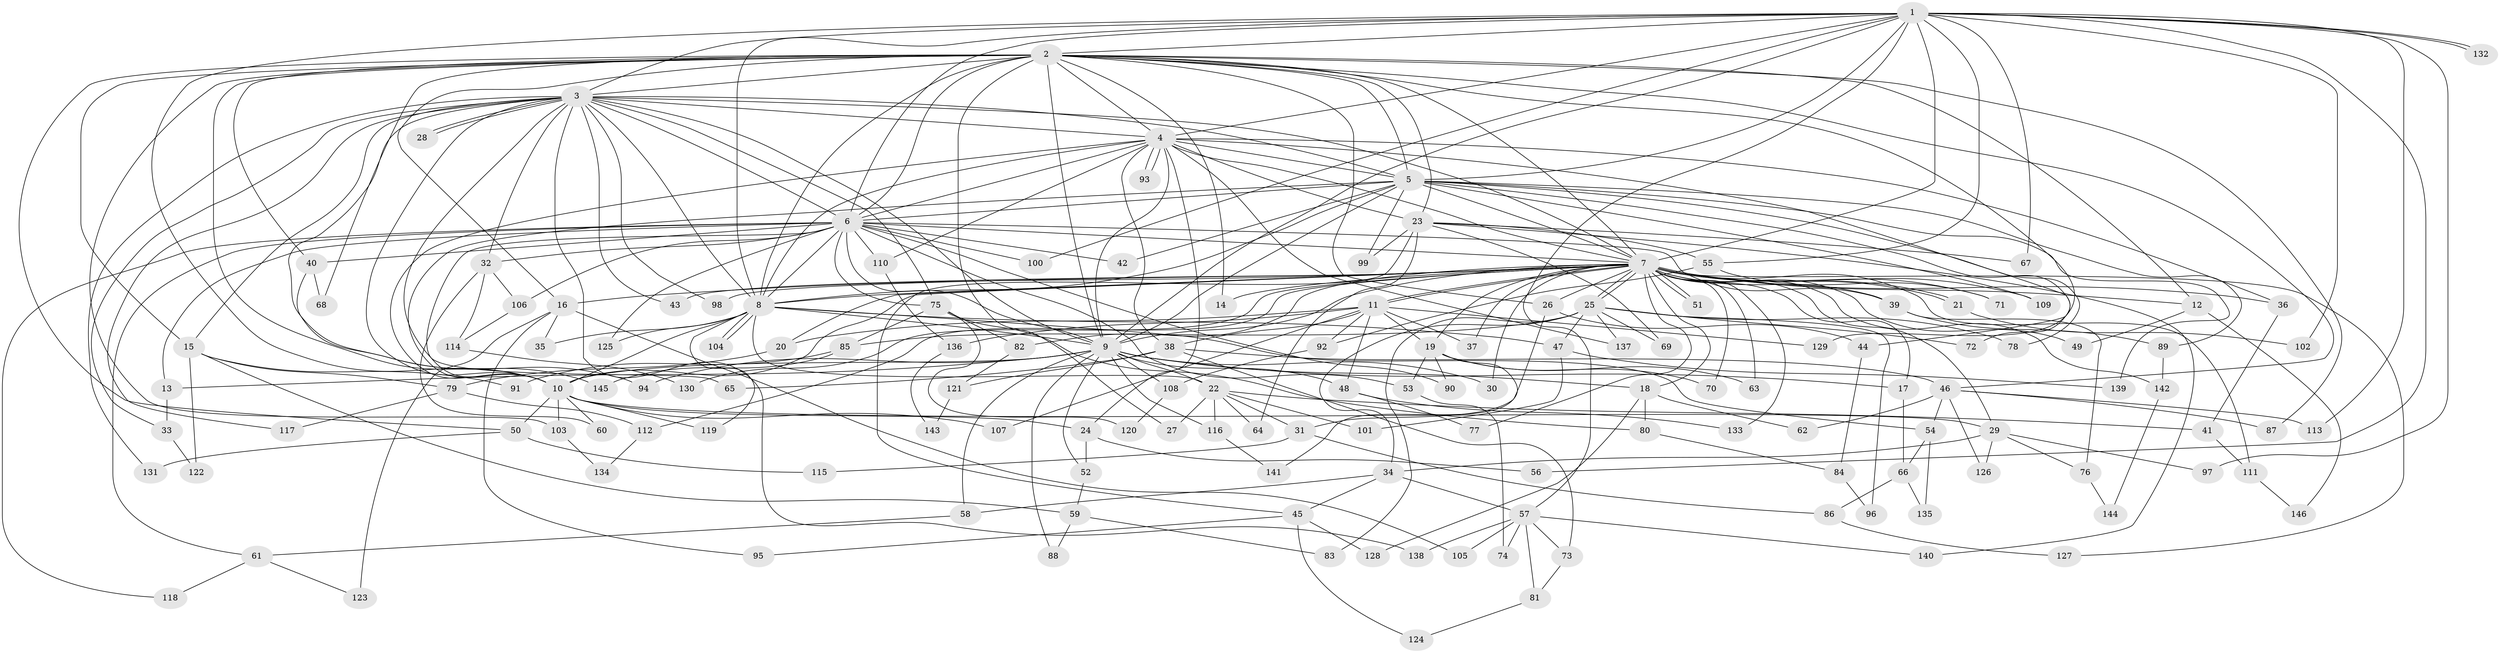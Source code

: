 // Generated by graph-tools (version 1.1) at 2025/01/03/09/25 03:01:16]
// undirected, 146 vertices, 317 edges
graph export_dot {
graph [start="1"]
  node [color=gray90,style=filled];
  1;
  2;
  3;
  4;
  5;
  6;
  7;
  8;
  9;
  10;
  11;
  12;
  13;
  14;
  15;
  16;
  17;
  18;
  19;
  20;
  21;
  22;
  23;
  24;
  25;
  26;
  27;
  28;
  29;
  30;
  31;
  32;
  33;
  34;
  35;
  36;
  37;
  38;
  39;
  40;
  41;
  42;
  43;
  44;
  45;
  46;
  47;
  48;
  49;
  50;
  51;
  52;
  53;
  54;
  55;
  56;
  57;
  58;
  59;
  60;
  61;
  62;
  63;
  64;
  65;
  66;
  67;
  68;
  69;
  70;
  71;
  72;
  73;
  74;
  75;
  76;
  77;
  78;
  79;
  80;
  81;
  82;
  83;
  84;
  85;
  86;
  87;
  88;
  89;
  90;
  91;
  92;
  93;
  94;
  95;
  96;
  97;
  98;
  99;
  100;
  101;
  102;
  103;
  104;
  105;
  106;
  107;
  108;
  109;
  110;
  111;
  112;
  113;
  114;
  115;
  116;
  117;
  118;
  119;
  120;
  121;
  122;
  123;
  124;
  125;
  126;
  127;
  128;
  129;
  130;
  131;
  132;
  133;
  134;
  135;
  136;
  137;
  138;
  139;
  140;
  141;
  142;
  143;
  144;
  145;
  146;
  1 -- 2;
  1 -- 3;
  1 -- 4;
  1 -- 5;
  1 -- 6;
  1 -- 7;
  1 -- 8;
  1 -- 9;
  1 -- 10;
  1 -- 55;
  1 -- 56;
  1 -- 57;
  1 -- 67;
  1 -- 97;
  1 -- 100;
  1 -- 102;
  1 -- 113;
  1 -- 132;
  1 -- 132;
  2 -- 3;
  2 -- 4;
  2 -- 5;
  2 -- 6;
  2 -- 7;
  2 -- 8;
  2 -- 9;
  2 -- 10;
  2 -- 12;
  2 -- 14;
  2 -- 15;
  2 -- 16;
  2 -- 23;
  2 -- 26;
  2 -- 27;
  2 -- 40;
  2 -- 46;
  2 -- 50;
  2 -- 68;
  2 -- 87;
  2 -- 103;
  2 -- 129;
  3 -- 4;
  3 -- 5;
  3 -- 6;
  3 -- 7;
  3 -- 8;
  3 -- 9;
  3 -- 10;
  3 -- 15;
  3 -- 28;
  3 -- 28;
  3 -- 32;
  3 -- 33;
  3 -- 43;
  3 -- 65;
  3 -- 75;
  3 -- 94;
  3 -- 98;
  3 -- 117;
  3 -- 131;
  3 -- 138;
  4 -- 5;
  4 -- 6;
  4 -- 7;
  4 -- 8;
  4 -- 9;
  4 -- 10;
  4 -- 23;
  4 -- 24;
  4 -- 36;
  4 -- 38;
  4 -- 44;
  4 -- 93;
  4 -- 93;
  4 -- 110;
  4 -- 137;
  5 -- 6;
  5 -- 7;
  5 -- 8;
  5 -- 9;
  5 -- 10;
  5 -- 42;
  5 -- 72;
  5 -- 78;
  5 -- 89;
  5 -- 99;
  5 -- 109;
  5 -- 139;
  6 -- 7;
  6 -- 8;
  6 -- 9;
  6 -- 10;
  6 -- 13;
  6 -- 32;
  6 -- 39;
  6 -- 40;
  6 -- 42;
  6 -- 53;
  6 -- 61;
  6 -- 75;
  6 -- 90;
  6 -- 100;
  6 -- 106;
  6 -- 110;
  6 -- 118;
  6 -- 125;
  7 -- 8;
  7 -- 9;
  7 -- 10;
  7 -- 11;
  7 -- 11;
  7 -- 12;
  7 -- 14;
  7 -- 16;
  7 -- 17;
  7 -- 18;
  7 -- 19;
  7 -- 20;
  7 -- 21;
  7 -- 21;
  7 -- 25;
  7 -- 25;
  7 -- 26;
  7 -- 29;
  7 -- 30;
  7 -- 36;
  7 -- 37;
  7 -- 39;
  7 -- 43;
  7 -- 49;
  7 -- 51;
  7 -- 51;
  7 -- 63;
  7 -- 70;
  7 -- 71;
  7 -- 77;
  7 -- 82;
  7 -- 98;
  7 -- 109;
  7 -- 111;
  7 -- 112;
  7 -- 127;
  7 -- 130;
  7 -- 133;
  7 -- 142;
  8 -- 9;
  8 -- 10;
  8 -- 22;
  8 -- 35;
  8 -- 47;
  8 -- 54;
  8 -- 104;
  8 -- 104;
  8 -- 119;
  8 -- 125;
  9 -- 10;
  9 -- 13;
  9 -- 17;
  9 -- 18;
  9 -- 22;
  9 -- 30;
  9 -- 48;
  9 -- 52;
  9 -- 58;
  9 -- 88;
  9 -- 94;
  9 -- 108;
  9 -- 116;
  10 -- 24;
  10 -- 29;
  10 -- 50;
  10 -- 60;
  10 -- 103;
  10 -- 107;
  10 -- 119;
  11 -- 19;
  11 -- 20;
  11 -- 37;
  11 -- 38;
  11 -- 48;
  11 -- 92;
  11 -- 107;
  11 -- 129;
  11 -- 136;
  12 -- 49;
  12 -- 146;
  13 -- 33;
  15 -- 59;
  15 -- 79;
  15 -- 91;
  15 -- 122;
  16 -- 35;
  16 -- 95;
  16 -- 105;
  16 -- 123;
  17 -- 66;
  18 -- 62;
  18 -- 80;
  18 -- 128;
  19 -- 53;
  19 -- 63;
  19 -- 70;
  19 -- 90;
  19 -- 141;
  20 -- 79;
  21 -- 102;
  22 -- 27;
  22 -- 31;
  22 -- 41;
  22 -- 64;
  22 -- 101;
  22 -- 116;
  23 -- 45;
  23 -- 55;
  23 -- 64;
  23 -- 67;
  23 -- 69;
  23 -- 99;
  23 -- 140;
  24 -- 52;
  24 -- 56;
  25 -- 34;
  25 -- 47;
  25 -- 69;
  25 -- 72;
  25 -- 78;
  25 -- 83;
  25 -- 85;
  25 -- 96;
  25 -- 137;
  26 -- 31;
  26 -- 44;
  29 -- 34;
  29 -- 76;
  29 -- 97;
  29 -- 126;
  31 -- 86;
  31 -- 115;
  32 -- 60;
  32 -- 106;
  32 -- 114;
  33 -- 122;
  34 -- 45;
  34 -- 57;
  34 -- 58;
  36 -- 41;
  38 -- 46;
  38 -- 65;
  38 -- 73;
  38 -- 121;
  39 -- 76;
  39 -- 89;
  40 -- 68;
  40 -- 145;
  41 -- 111;
  44 -- 84;
  45 -- 95;
  45 -- 124;
  45 -- 128;
  46 -- 54;
  46 -- 62;
  46 -- 87;
  46 -- 113;
  46 -- 126;
  47 -- 101;
  47 -- 139;
  48 -- 77;
  48 -- 133;
  50 -- 115;
  50 -- 131;
  52 -- 59;
  53 -- 74;
  54 -- 66;
  54 -- 135;
  55 -- 71;
  55 -- 92;
  57 -- 73;
  57 -- 74;
  57 -- 81;
  57 -- 105;
  57 -- 138;
  57 -- 140;
  58 -- 61;
  59 -- 83;
  59 -- 88;
  61 -- 118;
  61 -- 123;
  66 -- 86;
  66 -- 135;
  73 -- 81;
  75 -- 80;
  75 -- 82;
  75 -- 85;
  75 -- 120;
  76 -- 144;
  79 -- 112;
  79 -- 117;
  80 -- 84;
  81 -- 124;
  82 -- 121;
  84 -- 96;
  85 -- 91;
  85 -- 145;
  86 -- 127;
  89 -- 142;
  92 -- 108;
  103 -- 134;
  106 -- 114;
  108 -- 120;
  110 -- 136;
  111 -- 146;
  112 -- 134;
  114 -- 130;
  116 -- 141;
  121 -- 143;
  136 -- 143;
  142 -- 144;
}
